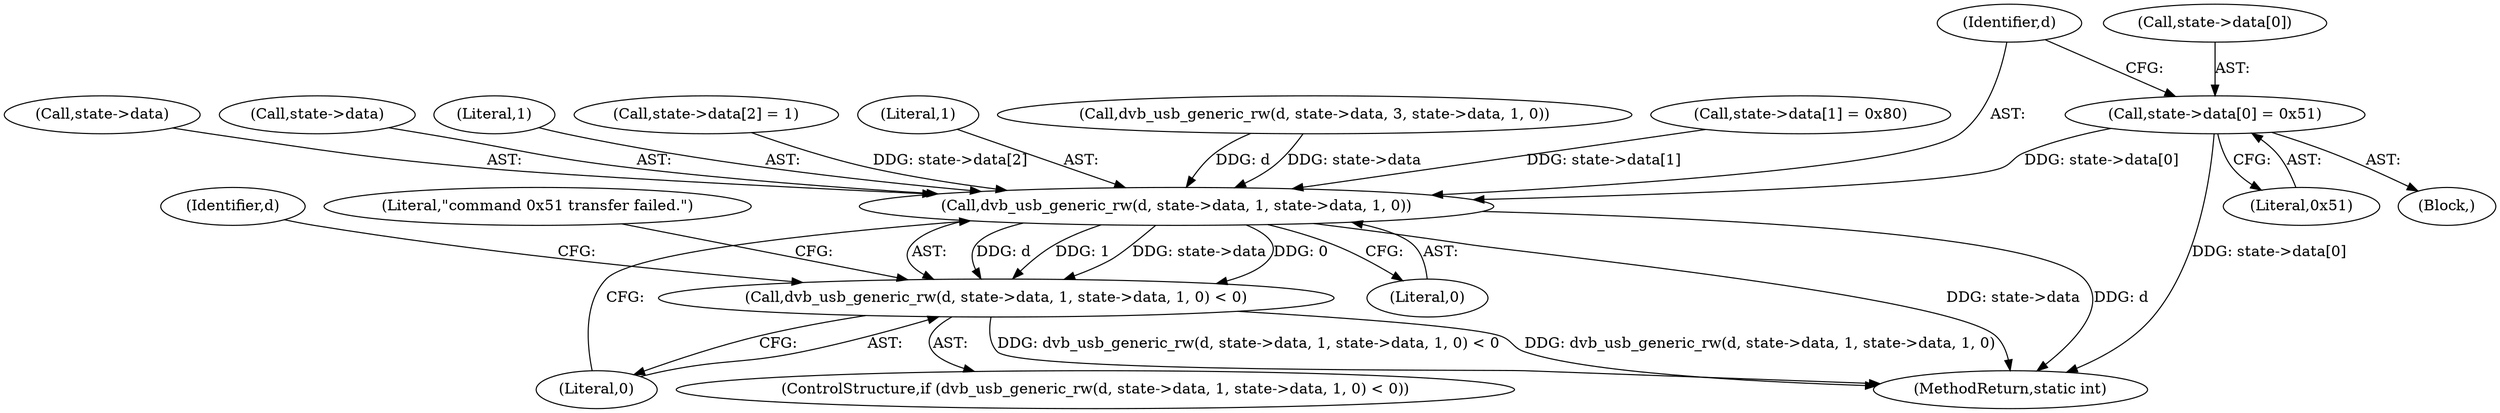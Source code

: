 digraph "0_linux_606142af57dad981b78707234cfbd15f9f7b7125_3@pointer" {
"1000270" [label="(Call,state->data[0] = 0x51)"];
"1000279" [label="(Call,dvb_usb_generic_rw(d, state->data, 1, state->data, 1, 0))"];
"1000278" [label="(Call,dvb_usb_generic_rw(d, state->data, 1, state->data, 1, 0) < 0)"];
"1000285" [label="(Call,state->data)"];
"1000281" [label="(Call,state->data)"];
"1000284" [label="(Literal,1)"];
"1000247" [label="(Call,state->data[2] = 1)"];
"1000270" [label="(Call,state->data[0] = 0x51)"];
"1000289" [label="(Literal,0)"];
"1000288" [label="(Literal,1)"];
"1000296" [label="(Identifier,d)"];
"1000278" [label="(Call,dvb_usb_generic_rw(d, state->data, 1, state->data, 1, 0) < 0)"];
"1000276" [label="(Literal,0x51)"];
"1000256" [label="(Call,dvb_usb_generic_rw(d, state->data, 3, state->data, 1, 0))"];
"1000279" [label="(Call,dvb_usb_generic_rw(d, state->data, 1, state->data, 1, 0))"];
"1000271" [label="(Call,state->data[0])"];
"1000277" [label="(ControlStructure,if (dvb_usb_generic_rw(d, state->data, 1, state->data, 1, 0) < 0))"];
"1000292" [label="(Literal,\"command 0x51 transfer failed.\")"];
"1000353" [label="(MethodReturn,static int)"];
"1000102" [label="(Block,)"];
"1000240" [label="(Call,state->data[1] = 0x80)"];
"1000280" [label="(Identifier,d)"];
"1000290" [label="(Literal,0)"];
"1000270" -> "1000102"  [label="AST: "];
"1000270" -> "1000276"  [label="CFG: "];
"1000271" -> "1000270"  [label="AST: "];
"1000276" -> "1000270"  [label="AST: "];
"1000280" -> "1000270"  [label="CFG: "];
"1000270" -> "1000353"  [label="DDG: state->data[0]"];
"1000270" -> "1000279"  [label="DDG: state->data[0]"];
"1000279" -> "1000278"  [label="AST: "];
"1000279" -> "1000289"  [label="CFG: "];
"1000280" -> "1000279"  [label="AST: "];
"1000281" -> "1000279"  [label="AST: "];
"1000284" -> "1000279"  [label="AST: "];
"1000285" -> "1000279"  [label="AST: "];
"1000288" -> "1000279"  [label="AST: "];
"1000289" -> "1000279"  [label="AST: "];
"1000290" -> "1000279"  [label="CFG: "];
"1000279" -> "1000353"  [label="DDG: state->data"];
"1000279" -> "1000353"  [label="DDG: d"];
"1000279" -> "1000278"  [label="DDG: d"];
"1000279" -> "1000278"  [label="DDG: 1"];
"1000279" -> "1000278"  [label="DDG: state->data"];
"1000279" -> "1000278"  [label="DDG: 0"];
"1000256" -> "1000279"  [label="DDG: d"];
"1000256" -> "1000279"  [label="DDG: state->data"];
"1000247" -> "1000279"  [label="DDG: state->data[2]"];
"1000240" -> "1000279"  [label="DDG: state->data[1]"];
"1000278" -> "1000277"  [label="AST: "];
"1000278" -> "1000290"  [label="CFG: "];
"1000290" -> "1000278"  [label="AST: "];
"1000292" -> "1000278"  [label="CFG: "];
"1000296" -> "1000278"  [label="CFG: "];
"1000278" -> "1000353"  [label="DDG: dvb_usb_generic_rw(d, state->data, 1, state->data, 1, 0) < 0"];
"1000278" -> "1000353"  [label="DDG: dvb_usb_generic_rw(d, state->data, 1, state->data, 1, 0)"];
}
